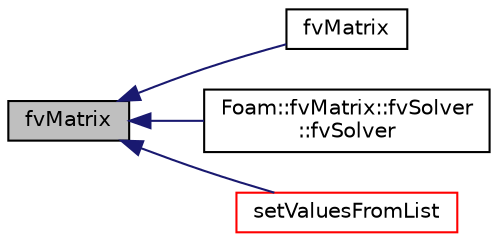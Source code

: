digraph "fvMatrix"
{
  bgcolor="transparent";
  edge [fontname="Helvetica",fontsize="10",labelfontname="Helvetica",labelfontsize="10"];
  node [fontname="Helvetica",fontsize="10",shape=record];
  rankdir="LR";
  Node1 [label="fvMatrix",height=0.2,width=0.4,color="black", fillcolor="grey75", style="filled", fontcolor="black"];
  Node1 -> Node2 [dir="back",color="midnightblue",fontsize="10",style="solid",fontname="Helvetica"];
  Node2 [label="fvMatrix",height=0.2,width=0.4,color="black",URL="$a00875.html#adf3259d3d86810fd4c9dfb7eeb6be91c",tooltip="Construct as copy of tmp<fvMatrix<Type>> deleting argument. "];
  Node1 -> Node3 [dir="back",color="midnightblue",fontsize="10",style="solid",fontname="Helvetica"];
  Node3 [label="Foam::fvMatrix::fvSolver\l::fvSolver",height=0.2,width=0.4,color="black",URL="$a00892.html#a92b865816ed479944b1e4b3f61cf6f78"];
  Node1 -> Node4 [dir="back",color="midnightblue",fontsize="10",style="solid",fontname="Helvetica"];
  Node4 [label="setValuesFromList",height=0.2,width=0.4,color="red",URL="$a00875.html#ae2373f8bf20e55920fbe1157213a9858",tooltip="Set solution in given cells to the specified values. "];
}
